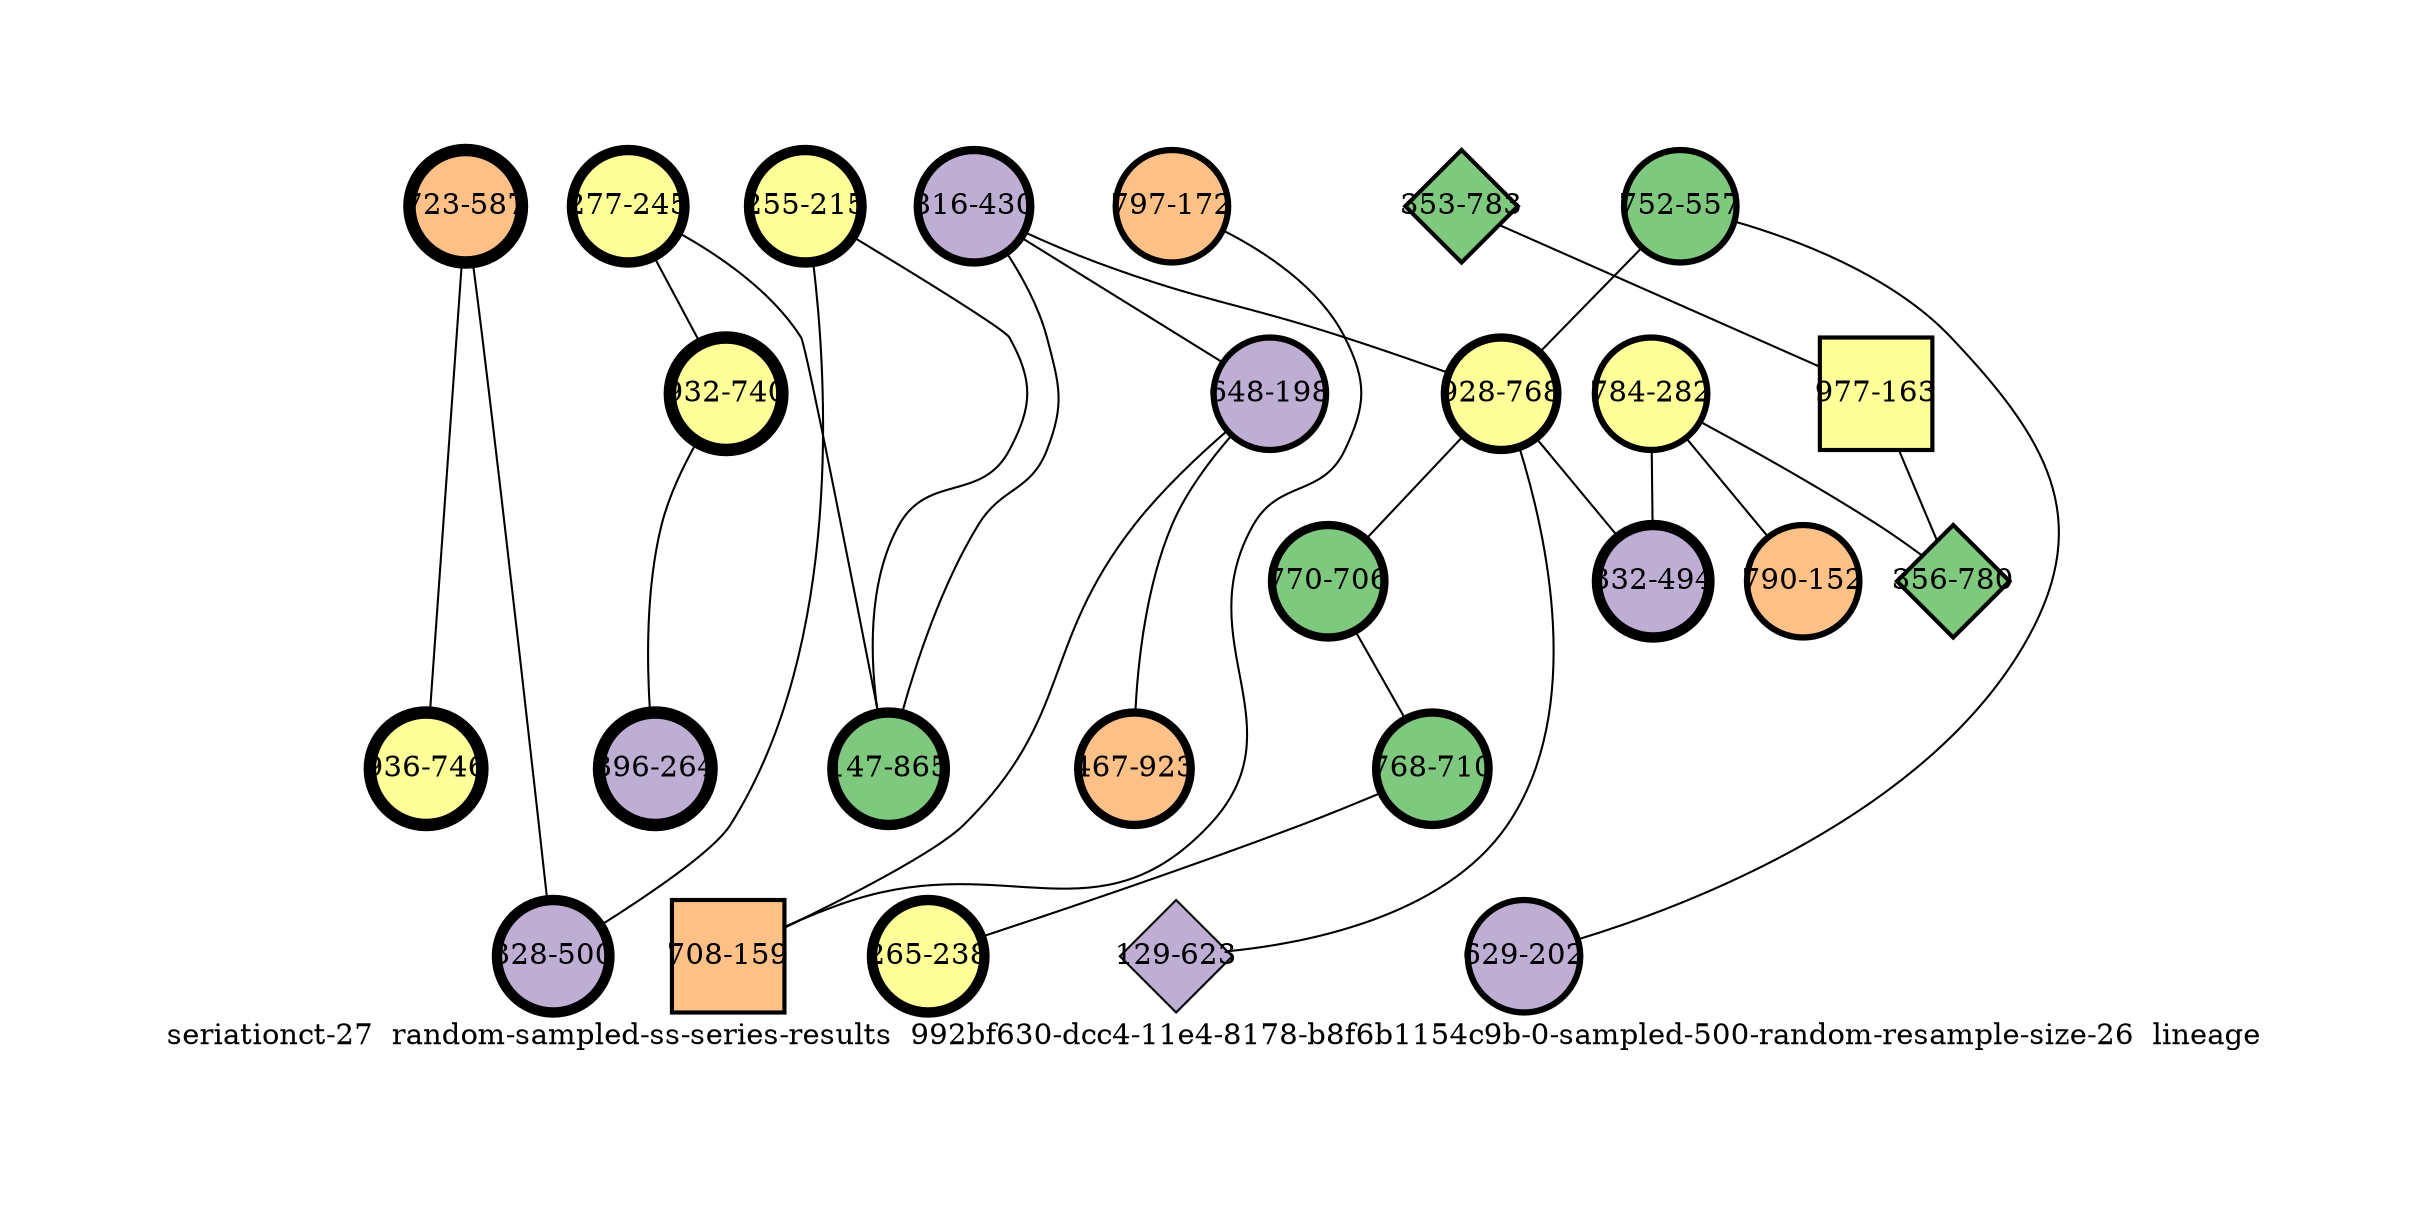 strict graph "seriationct-27  random-sampled-ss-series-results  992bf630-dcc4-11e4-8178-b8f6b1154c9b-0-sampled-500-random-resample-size-26  lineage" {
labelloc=b;
ratio=auto;
pad="1.0";
label="seriationct-27  random-sampled-ss-series-results  992bf630-dcc4-11e4-8178-b8f6b1154c9b-0-sampled-500-random-resample-size-26  lineage";
node [width="0.75", style=filled, fixedsize=true, height="0.75", shape=circle, label=""];
0 [xCoordinate="245.0", appears_in_slice=5, yCoordinate="277.0", colorscheme=accent6, lineage_id=0, short_label="277-245", label="277-245", shape=circle, cluster_id=3, fillcolor=4, size="500.0", id=0, penwidth="5.0"];
1 [xCoordinate="215.0", appears_in_slice=5, yCoordinate="255.0", colorscheme=accent6, lineage_id=0, short_label="255-215", label="255-215", shape=circle, cluster_id=3, fillcolor=4, size="500.0", id=1, penwidth="5.0"];
2 [xCoordinate="172.0", appears_in_slice=3, yCoordinate="797.0", colorscheme=accent6, lineage_id=0, short_label="797-172", label="797-172", shape=circle, cluster_id=2, fillcolor=3, size="500.0", id=2, penwidth="3.0"];
3 [xCoordinate="282.0", appears_in_slice=3, yCoordinate="784.0", colorscheme=accent6, lineage_id=0, short_label="784-282", label="784-282", shape=circle, cluster_id=3, fillcolor=4, size="500.0", id=3, penwidth="3.0"];
4 [xCoordinate="557.0", appears_in_slice=3, yCoordinate="752.0", colorscheme=accent6, lineage_id=0, short_label="752-557", label="752-557", shape=circle, cluster_id=0, fillcolor=1, size="500.0", id=4, penwidth="3.0"];
5 [xCoordinate="740.0", appears_in_slice=6, yCoordinate="932.0", colorscheme=accent6, lineage_id=0, short_label="932-740", label="932-740", shape=circle, cluster_id=3, fillcolor=4, size="500.0", id=5, penwidth="6.0"];
6 [xCoordinate="587.0", appears_in_slice=6, yCoordinate="723.0", colorscheme=accent6, lineage_id=0, short_label="723-587", label="723-587", shape=circle, cluster_id=2, fillcolor=3, size="500.0", id=6, penwidth="6.0"];
7 [xCoordinate="430.0", appears_in_slice=4, yCoordinate="816.0", colorscheme=accent6, lineage_id=0, short_label="816-430", label="816-430", shape=circle, cluster_id=1, fillcolor=2, size="500.0", id=7, penwidth="4.0"];
8 [xCoordinate="746.0", appears_in_slice=6, yCoordinate="936.0", colorscheme=accent6, lineage_id=0, short_label="936-746", label="936-746", shape=circle, cluster_id=3, fillcolor=4, size="500.0", id=8, penwidth="6.0"];
9 [xCoordinate="865.0", appears_in_slice=5, yCoordinate="147.0", colorscheme=accent6, lineage_id=0, short_label="147-865", label="147-865", shape=circle, cluster_id=0, fillcolor=1, size="500.0", id=9, penwidth="5.0"];
10 [xCoordinate="198.0", appears_in_slice=3, yCoordinate="648.0", colorscheme=accent6, lineage_id=0, short_label="648-198", label="648-198", shape=circle, cluster_id=1, fillcolor=2, size="500.0", id=10, penwidth="3.0"];
11 [xCoordinate="768.0", appears_in_slice=4, yCoordinate="928.0", colorscheme=accent6, lineage_id=0, short_label="928-768", label="928-768", shape=circle, cluster_id=3, fillcolor=4, size="500.0", id=11, penwidth="4.0"];
12 [xCoordinate="202.0", appears_in_slice=3, yCoordinate="629.0", colorscheme=accent6, lineage_id=0, short_label="629-202", label="629-202", shape=circle, cluster_id=1, fillcolor=2, size="500.0", id=12, penwidth="3.0"];
13 [xCoordinate="706.0", appears_in_slice=4, yCoordinate="770.0", colorscheme=accent6, lineage_id=0, short_label="770-706", label="770-706", shape=circle, cluster_id=0, fillcolor=1, size="500.0", id=13, penwidth="4.0"];
14 [xCoordinate="152.0", appears_in_slice=3, yCoordinate="790.0", colorscheme=accent6, lineage_id=0, short_label="790-152", label="790-152", shape=circle, cluster_id=2, fillcolor=3, size="500.0", id=14, penwidth="3.0"];
15 [xCoordinate="783.0", appears_in_slice=2, yCoordinate="353.0", colorscheme=accent6, lineage_id=2, short_label="353-783", label="353-783", shape=diamond, cluster_id=0, fillcolor=1, size="500.0", id=15, penwidth="2.0"];
16 [xCoordinate="163.0", appears_in_slice=2, yCoordinate="977.0", colorscheme=accent6, lineage_id=1, short_label="977-163", label="977-163", shape=square, cluster_id=3, fillcolor=4, size="500.0", id=16, penwidth="2.0"];
17 [xCoordinate="710.0", appears_in_slice=4, yCoordinate="768.0", colorscheme=accent6, lineage_id=0, short_label="768-710", label="768-710", shape=circle, cluster_id=0, fillcolor=1, size="500.0", id=17, penwidth="4.0"];
18 [xCoordinate="264.0", appears_in_slice=6, yCoordinate="396.0", colorscheme=accent6, lineage_id=0, short_label="396-264", label="396-264", shape=circle, cluster_id=1, fillcolor=2, size="500.0", id=18, penwidth="6.0"];
19 [xCoordinate="623.0", appears_in_slice=1, yCoordinate="129.0", colorscheme=accent6, lineage_id=2, short_label="129-623", label="129-623", shape=diamond, cluster_id=1, fillcolor=2, size="500.0", id=19, penwidth="1.0"];
20 [xCoordinate="159.0", appears_in_slice=2, yCoordinate="708.0", colorscheme=accent6, lineage_id=1, short_label="708-159", label="708-159", shape=square, cluster_id=2, fillcolor=3, size="500.0", id=20, penwidth="2.0"];
21 [xCoordinate="500.0", appears_in_slice=5, yCoordinate="328.0", colorscheme=accent6, lineage_id=0, short_label="328-500", label="328-500", shape=circle, cluster_id=1, fillcolor=2, size="500.0", id=21, penwidth="5.0"];
22 [xCoordinate="494.0", appears_in_slice=5, yCoordinate="332.0", colorscheme=accent6, lineage_id=0, short_label="332-494", label="332-494", shape=circle, cluster_id=1, fillcolor=2, size="500.0", id=22, penwidth="5.0"];
23 [xCoordinate="923.0", appears_in_slice=4, yCoordinate="467.0", colorscheme=accent6, lineage_id=0, short_label="467-923", label="467-923", shape=circle, cluster_id=2, fillcolor=3, size="500.0", id=23, penwidth="4.0"];
24 [xCoordinate="780.0", appears_in_slice=2, yCoordinate="356.0", colorscheme=accent6, lineage_id=2, short_label="356-780", label="356-780", shape=diamond, cluster_id=0, fillcolor=1, size="500.0", id=24, penwidth="2.0"];
25 [xCoordinate="238.0", appears_in_slice=5, yCoordinate="265.0", colorscheme=accent6, lineage_id=0, short_label="265-238", label="265-238", shape=circle, cluster_id=3, fillcolor=4, size="500.0", id=25, penwidth="5.0"];
0 -- 9  [inverseweight="15.6402811772", weight="0.0639374694526"];
0 -- 5  [inverseweight="4.78781386046", weight="0.208863591849"];
1 -- 9  [inverseweight="15.1030523333", weight="0.066211781429"];
1 -- 21  [inverseweight="3.02292819795", weight="0.330805078558"];
2 -- 20  [inverseweight="2.83606072938", weight="0.352601758362"];
3 -- 24  [inverseweight="4.90667919987", weight="0.203803827246"];
3 -- 22  [inverseweight="4.73938971964", weight="0.210997630318"];
3 -- 14  [inverseweight="18.2574185835", weight="0.0547722557505"];
4 -- 11  [inverseweight="1.8462884444", weight="0.541627178048"];
4 -- 12  [inverseweight="14.8217291682", weight="0.0674685111737"];
5 -- 18  [inverseweight="7.83934056986", weight="0.127561749753"];
6 -- 8  [inverseweight="22.360679775", weight="0.04472135955"];
6 -- 21  [inverseweight="2.84827469594", weight="0.35108973212"];
7 -- 9  [inverseweight="1.73425123409", weight="0.57661772432"];
7 -- 10  [inverseweight="2.09673557557", weight="0.476931860961"];
7 -- 11  [inverseweight="19.5515471751", weight="0.0511468474102"];
10 -- 23  [inverseweight="4.91473187183", weight="0.203469899494"];
10 -- 20  [inverseweight="1.57688696756", weight="0.634160862873"];
11 -- 19  [inverseweight="1.49438271222", weight="0.669172623469"];
11 -- 13  [inverseweight="1.93748973739", weight="0.516131766122"];
11 -- 22  [inverseweight="4.20064257944", weight="0.238058816262"];
13 -- 17  [inverseweight="27.0369035218", weight="0.0369864840178"];
15 -- 16  [inverseweight="20.5498734132", weight="0.0486621002424"];
16 -- 24  [inverseweight="13.3345186766", weight="0.074993333037"];
17 -- 25  [inverseweight="2.17724938423", weight="0.459295112101"];
}
